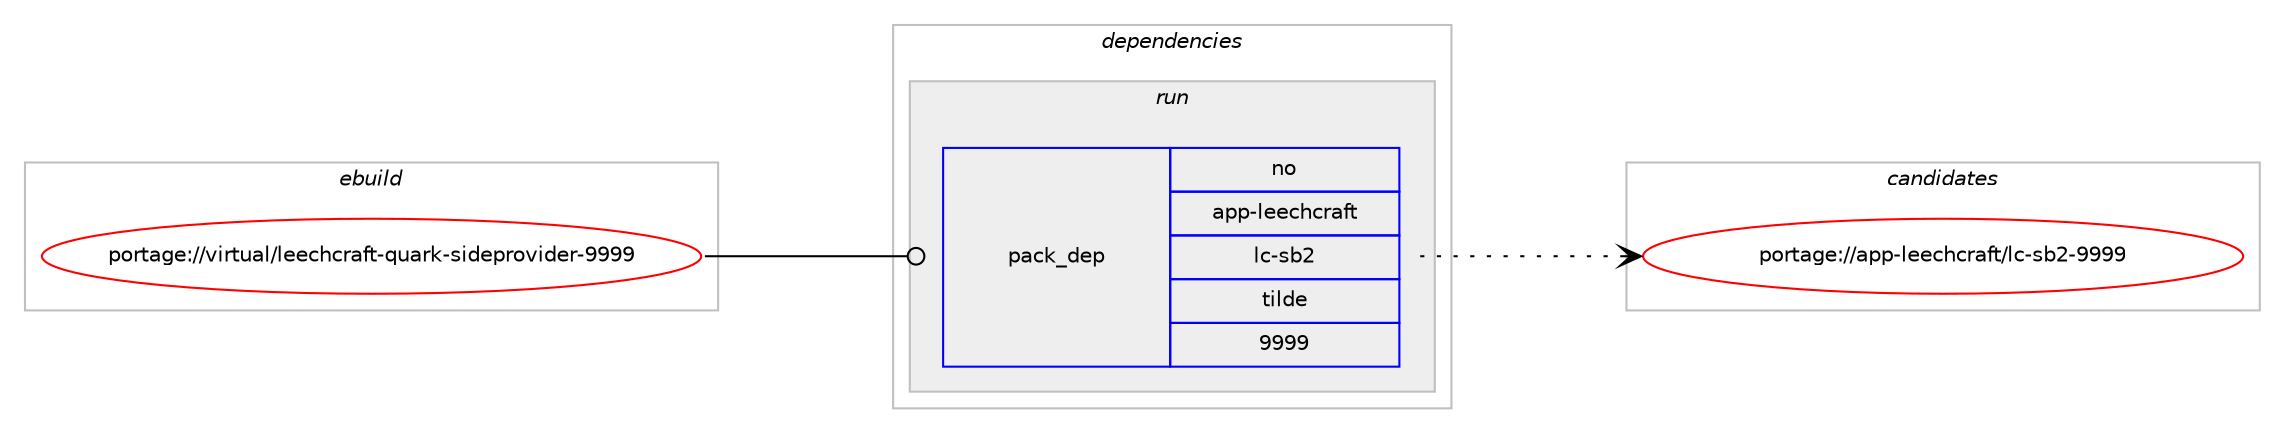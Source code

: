 digraph prolog {

# *************
# Graph options
# *************

newrank=true;
concentrate=true;
compound=true;
graph [rankdir=LR,fontname=Helvetica,fontsize=10,ranksep=1.5];#, ranksep=2.5, nodesep=0.2];
edge  [arrowhead=vee];
node  [fontname=Helvetica,fontsize=10];

# **********
# The ebuild
# **********

subgraph cluster_leftcol {
color=gray;
rank=same;
label=<<i>ebuild</i>>;
id [label="portage://virtual/leechcraft-quark-sideprovider-9999", color=red, width=4, href="../virtual/leechcraft-quark-sideprovider-9999.svg"];
}

# ****************
# The dependencies
# ****************

subgraph cluster_midcol {
color=gray;
label=<<i>dependencies</i>>;
subgraph cluster_compile {
fillcolor="#eeeeee";
style=filled;
label=<<i>compile</i>>;
}
subgraph cluster_compileandrun {
fillcolor="#eeeeee";
style=filled;
label=<<i>compile and run</i>>;
}
subgraph cluster_run {
fillcolor="#eeeeee";
style=filled;
label=<<i>run</i>>;
subgraph pack2212 {
dependency2538 [label=<<TABLE BORDER="0" CELLBORDER="1" CELLSPACING="0" CELLPADDING="4" WIDTH="220"><TR><TD ROWSPAN="6" CELLPADDING="30">pack_dep</TD></TR><TR><TD WIDTH="110">no</TD></TR><TR><TD>app-leechcraft</TD></TR><TR><TD>lc-sb2</TD></TR><TR><TD>tilde</TD></TR><TR><TD>9999</TD></TR></TABLE>>, shape=none, color=blue];
}
id:e -> dependency2538:w [weight=20,style="solid",arrowhead="odot"];
}
}

# **************
# The candidates
# **************

subgraph cluster_choices {
rank=same;
color=gray;
label=<<i>candidates</i>>;

subgraph choice2212 {
color=black;
nodesep=1;
choice971121124510810110199104991149710211647108994511598504557575757 [label="portage://app-leechcraft/lc-sb2-9999", color=red, width=4,href="../app-leechcraft/lc-sb2-9999.svg"];
dependency2538:e -> choice971121124510810110199104991149710211647108994511598504557575757:w [style=dotted,weight="100"];
}
}

}
